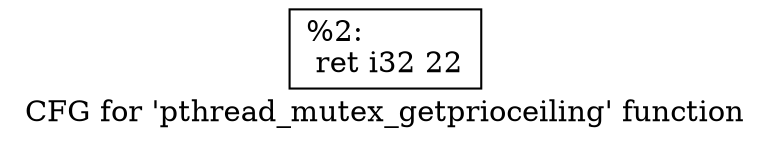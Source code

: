 digraph "CFG for 'pthread_mutex_getprioceiling' function" {
	label="CFG for 'pthread_mutex_getprioceiling' function";

	Node0x1f76a40 [shape=record,label="{%2:\l  ret i32 22\l}"];
}
